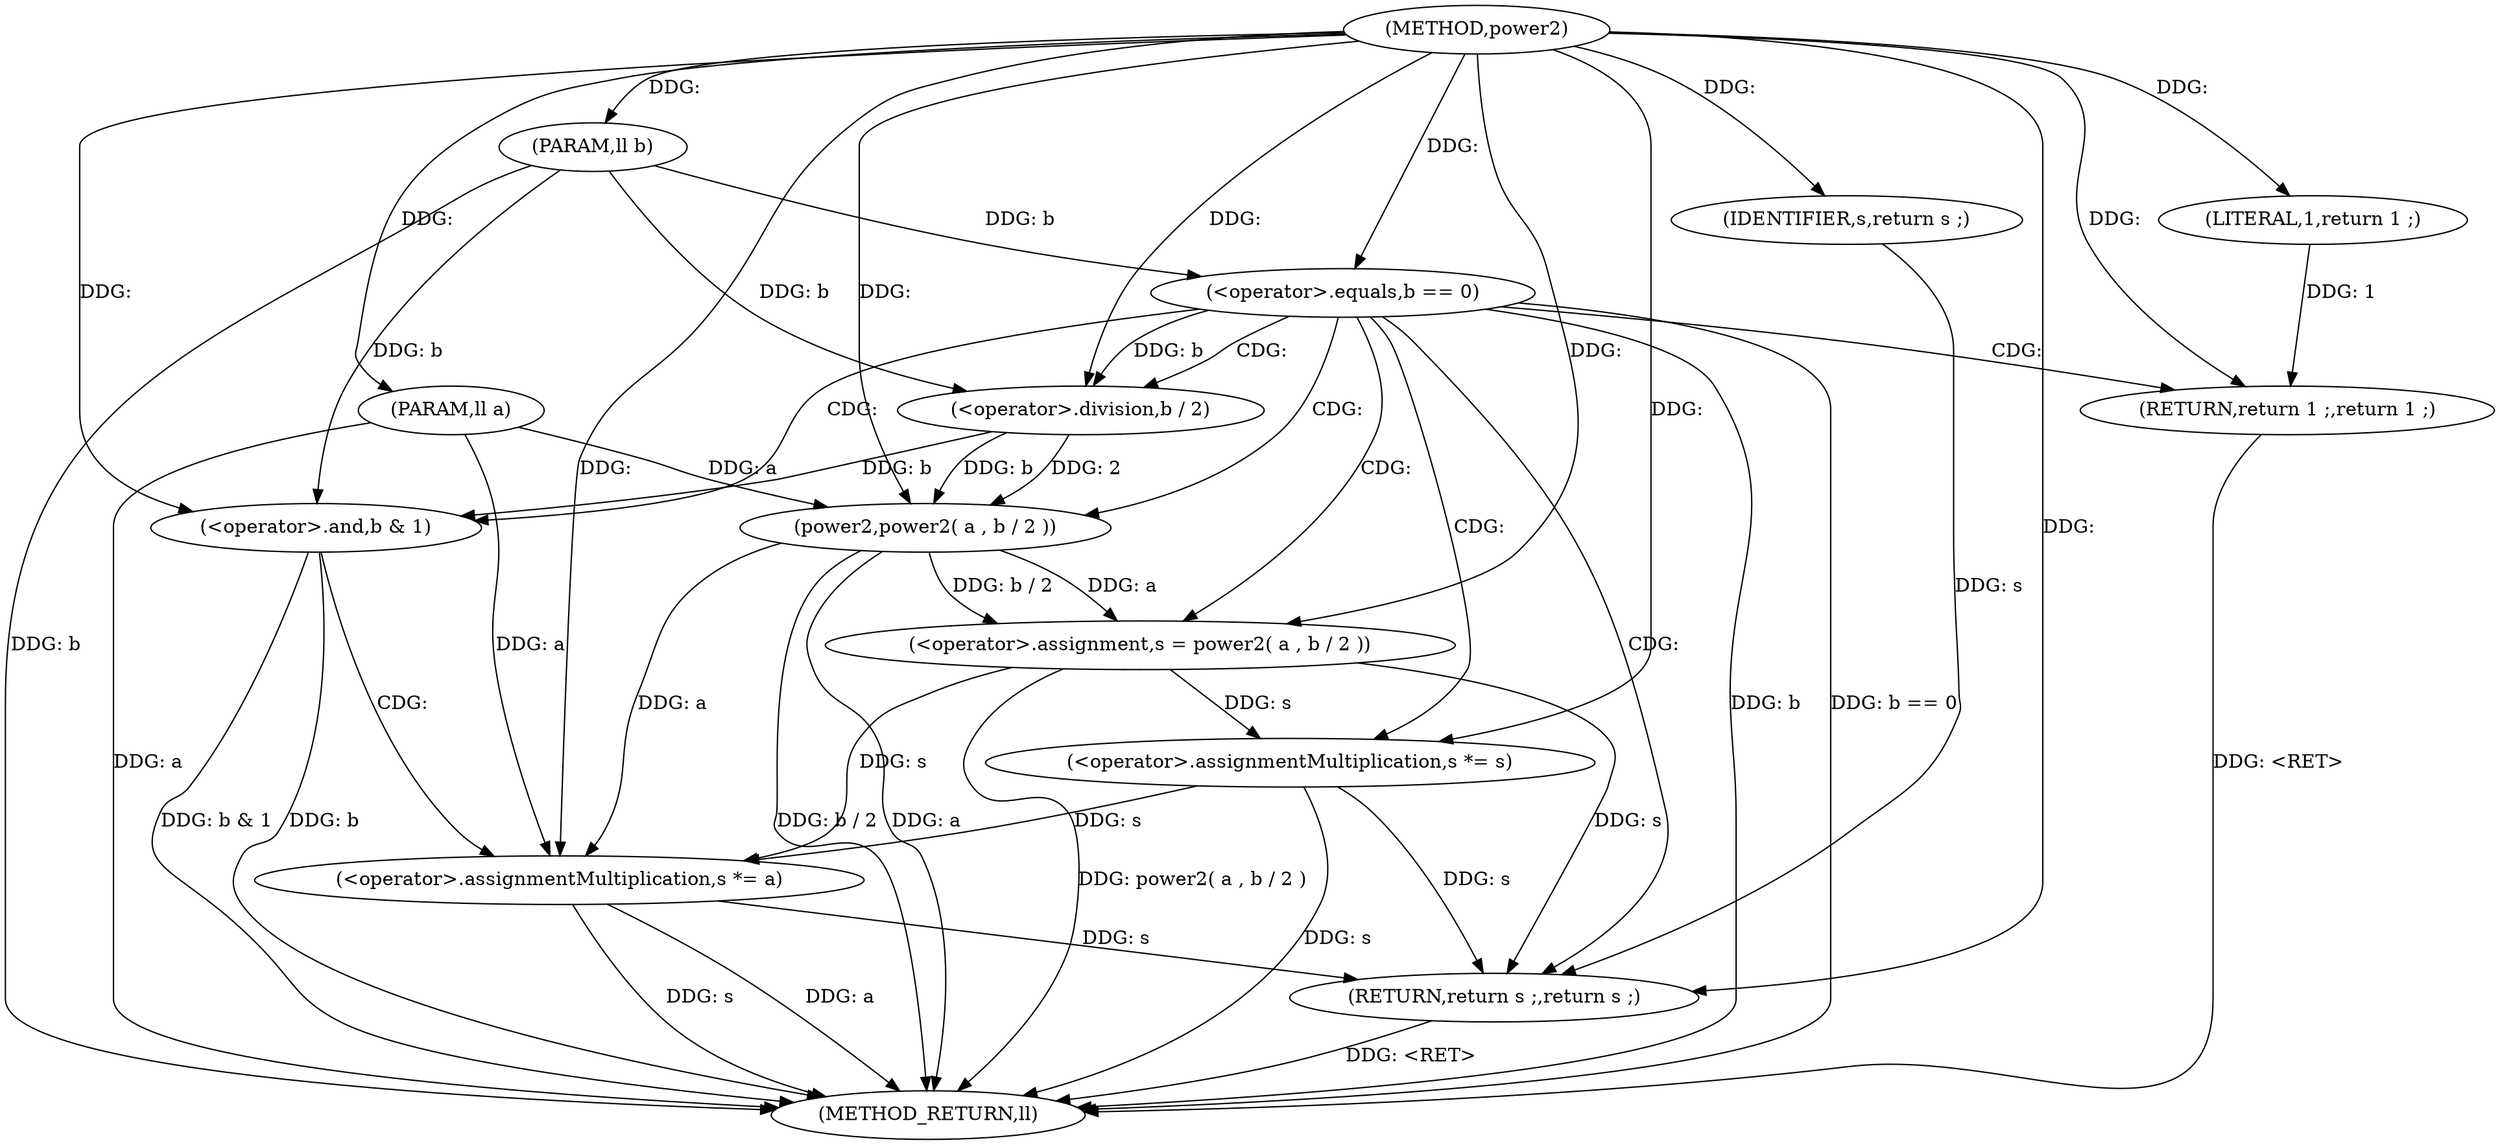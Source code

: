digraph "power2" {  
"1000141" [label = "(METHOD,power2)" ]
"1000171" [label = "(METHOD_RETURN,ll)" ]
"1000142" [label = "(PARAM,ll a)" ]
"1000143" [label = "(PARAM,ll b)" ]
"1000152" [label = "(<operator>.assignment,s = power2( a , b / 2 ))" ]
"1000159" [label = "(<operator>.assignmentMultiplication,s *= s)" ]
"1000169" [label = "(RETURN,return s ;,return s ;)" ]
"1000146" [label = "(<operator>.equals,b == 0)" ]
"1000149" [label = "(RETURN,return 1 ;,return 1 ;)" ]
"1000163" [label = "(<operator>.and,b & 1)" ]
"1000166" [label = "(<operator>.assignmentMultiplication,s *= a)" ]
"1000170" [label = "(IDENTIFIER,s,return s ;)" ]
"1000150" [label = "(LITERAL,1,return 1 ;)" ]
"1000154" [label = "(power2,power2( a , b / 2 ))" ]
"1000156" [label = "(<operator>.division,b / 2)" ]
  "1000149" -> "1000171"  [ label = "DDG: <RET>"] 
  "1000169" -> "1000171"  [ label = "DDG: <RET>"] 
  "1000142" -> "1000171"  [ label = "DDG: a"] 
  "1000143" -> "1000171"  [ label = "DDG: b"] 
  "1000146" -> "1000171"  [ label = "DDG: b"] 
  "1000146" -> "1000171"  [ label = "DDG: b == 0"] 
  "1000154" -> "1000171"  [ label = "DDG: a"] 
  "1000154" -> "1000171"  [ label = "DDG: b / 2"] 
  "1000152" -> "1000171"  [ label = "DDG: power2( a , b / 2 )"] 
  "1000159" -> "1000171"  [ label = "DDG: s"] 
  "1000163" -> "1000171"  [ label = "DDG: b"] 
  "1000163" -> "1000171"  [ label = "DDG: b & 1"] 
  "1000166" -> "1000171"  [ label = "DDG: s"] 
  "1000166" -> "1000171"  [ label = "DDG: a"] 
  "1000141" -> "1000142"  [ label = "DDG: "] 
  "1000141" -> "1000143"  [ label = "DDG: "] 
  "1000154" -> "1000152"  [ label = "DDG: a"] 
  "1000154" -> "1000152"  [ label = "DDG: b / 2"] 
  "1000152" -> "1000159"  [ label = "DDG: s"] 
  "1000141" -> "1000159"  [ label = "DDG: "] 
  "1000170" -> "1000169"  [ label = "DDG: s"] 
  "1000159" -> "1000169"  [ label = "DDG: s"] 
  "1000166" -> "1000169"  [ label = "DDG: s"] 
  "1000152" -> "1000169"  [ label = "DDG: s"] 
  "1000141" -> "1000169"  [ label = "DDG: "] 
  "1000150" -> "1000149"  [ label = "DDG: 1"] 
  "1000141" -> "1000149"  [ label = "DDG: "] 
  "1000141" -> "1000152"  [ label = "DDG: "] 
  "1000154" -> "1000166"  [ label = "DDG: a"] 
  "1000142" -> "1000166"  [ label = "DDG: a"] 
  "1000141" -> "1000166"  [ label = "DDG: "] 
  "1000141" -> "1000170"  [ label = "DDG: "] 
  "1000143" -> "1000146"  [ label = "DDG: b"] 
  "1000141" -> "1000146"  [ label = "DDG: "] 
  "1000141" -> "1000150"  [ label = "DDG: "] 
  "1000142" -> "1000154"  [ label = "DDG: a"] 
  "1000141" -> "1000154"  [ label = "DDG: "] 
  "1000156" -> "1000154"  [ label = "DDG: b"] 
  "1000156" -> "1000154"  [ label = "DDG: 2"] 
  "1000156" -> "1000163"  [ label = "DDG: b"] 
  "1000143" -> "1000163"  [ label = "DDG: b"] 
  "1000141" -> "1000163"  [ label = "DDG: "] 
  "1000159" -> "1000166"  [ label = "DDG: s"] 
  "1000152" -> "1000166"  [ label = "DDG: s"] 
  "1000146" -> "1000156"  [ label = "DDG: b"] 
  "1000143" -> "1000156"  [ label = "DDG: b"] 
  "1000141" -> "1000156"  [ label = "DDG: "] 
  "1000146" -> "1000163"  [ label = "CDG: "] 
  "1000146" -> "1000156"  [ label = "CDG: "] 
  "1000146" -> "1000154"  [ label = "CDG: "] 
  "1000146" -> "1000152"  [ label = "CDG: "] 
  "1000146" -> "1000159"  [ label = "CDG: "] 
  "1000146" -> "1000149"  [ label = "CDG: "] 
  "1000146" -> "1000169"  [ label = "CDG: "] 
  "1000163" -> "1000166"  [ label = "CDG: "] 
}
